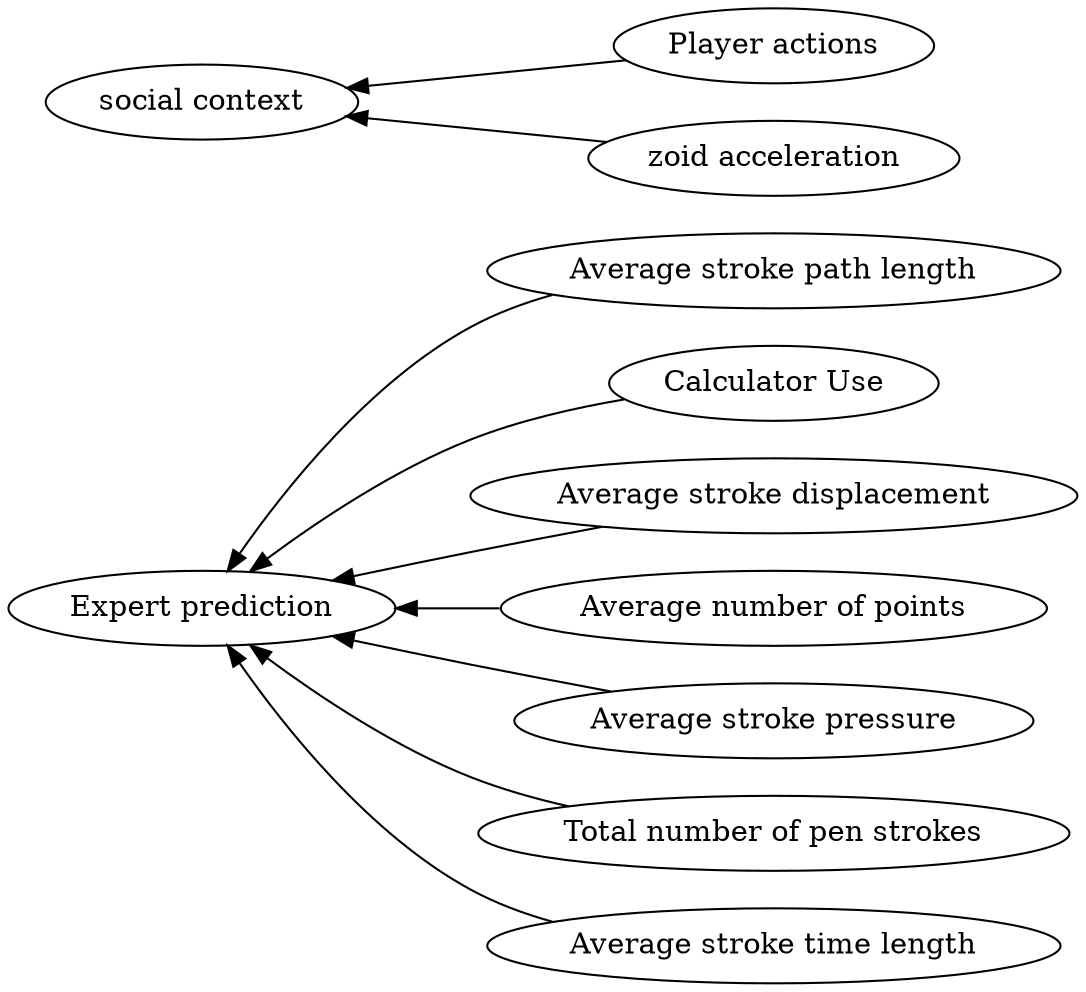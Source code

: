 digraph Test {
	rankdir=RL
	size="10,10"
	overlap=false
	splines=true
	{rank=same; "Average stroke path length" "Calculator Use" "Player actions" "zoid acceleration" "Average stroke displacement" "Average number of points" "Average stroke pressure" "Total number of pen strokes" "Average stroke time length";}
	{rank=same; "social context" "Expert prediction";}
	"Calculator Use" [href="https://scholar.google.com/scholar?hl=en&q=Expertise%20estimation%20based%20on%20simple%20multimodal%20features"]
	"Calculator Use" -> "Expert prediction"
	"Total number of pen strokes" [href="https://scholar.google.com/scholar?hl=en&q=Expertise%20estimation%20based%20on%20simple%20multimodal%20features"]
	"Total number of pen strokes" -> "Expert prediction"
	"Average number of points" [href="https://scholar.google.com/scholar?hl=en&q=Expertise%20estimation%20based%20on%20simple%20multimodal%20features"]
	"Average number of points" -> "Expert prediction"
	"Average stroke time length" [href="https://scholar.google.com/scholar?hl=en&q=Expertise%20estimation%20based%20on%20simple%20multimodal%20features"]
	"Average stroke time length" -> "Expert prediction"
	"Average stroke path length" [href="https://scholar.google.com/scholar?hl=en&q=Expertise%20estimation%20based%20on%20simple%20multimodal%20features"]
	"Average stroke path length" -> "Expert prediction"
	"Average stroke displacement" [href="https://scholar.google.com/scholar?hl=en&q=Expertise%20estimation%20based%20on%20simple%20multimodal%20features"]
	"Average stroke displacement" -> "Expert prediction"
	"Average stroke pressure" [href="https://scholar.google.com/scholar?hl=en&q=Expertise%20estimation%20based%20on%20simple%20multimodal%20features"]
	"Average stroke pressure" -> "Expert prediction"
	"Player actions" [href="https://scholar.google.com/scholar?hl=en&q=Gaze%20quality%20assisted%20automatic%20recognition%20of%20social%20contexts%20in%20collaborative%20Tetris"]
	"Player actions" -> "social context"
	"zoid acceleration" [href="https://scholar.google.com/scholar?hl=en&q=Gaze%20quality%20assisted%20automatic%20recognition%20of%20social%20contexts%20in%20collaborative%20Tetris"]
	"zoid acceleration" -> "social context"
}
